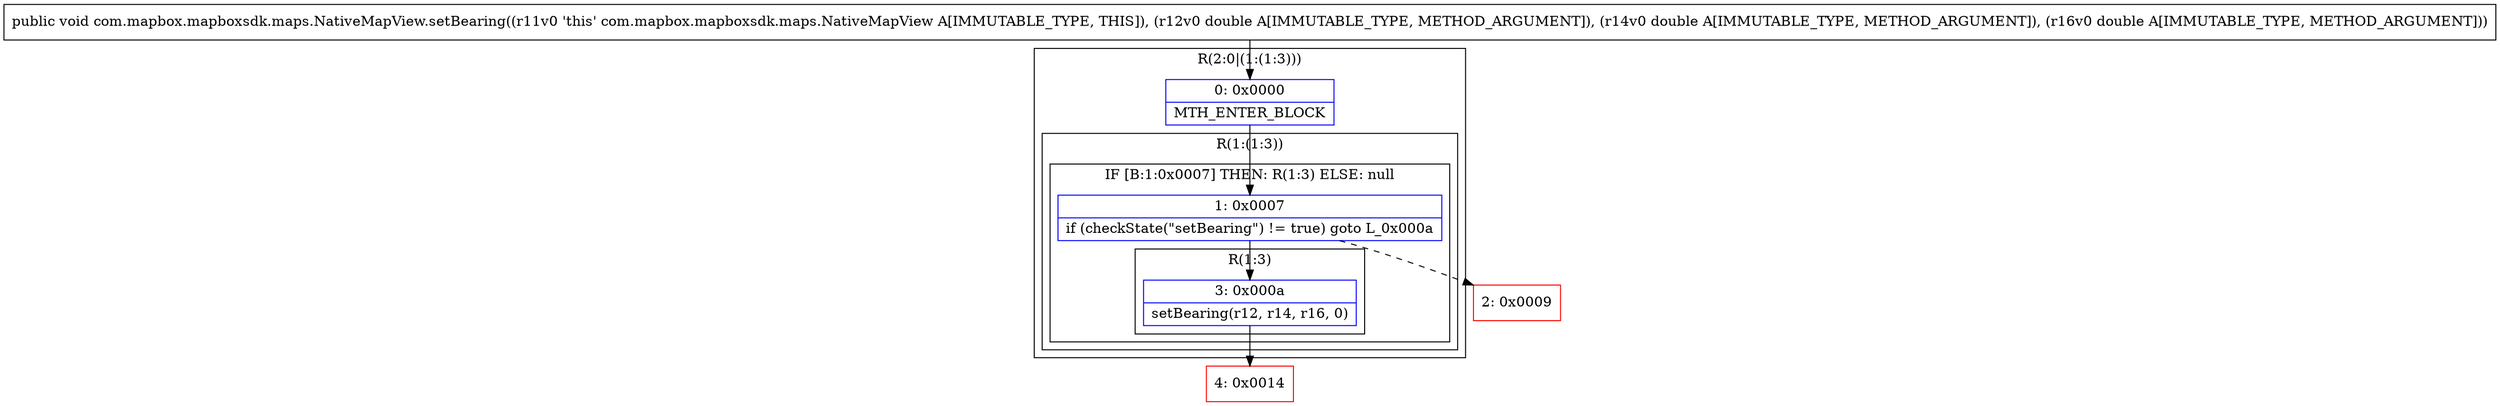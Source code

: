 digraph "CFG forcom.mapbox.mapboxsdk.maps.NativeMapView.setBearing(DDD)V" {
subgraph cluster_Region_1548151696 {
label = "R(2:0|(1:(1:3)))";
node [shape=record,color=blue];
Node_0 [shape=record,label="{0\:\ 0x0000|MTH_ENTER_BLOCK\l}"];
subgraph cluster_Region_739230172 {
label = "R(1:(1:3))";
node [shape=record,color=blue];
subgraph cluster_IfRegion_1033189181 {
label = "IF [B:1:0x0007] THEN: R(1:3) ELSE: null";
node [shape=record,color=blue];
Node_1 [shape=record,label="{1\:\ 0x0007|if (checkState(\"setBearing\") != true) goto L_0x000a\l}"];
subgraph cluster_Region_2035950156 {
label = "R(1:3)";
node [shape=record,color=blue];
Node_3 [shape=record,label="{3\:\ 0x000a|setBearing(r12, r14, r16, 0)\l}"];
}
}
}
}
Node_2 [shape=record,color=red,label="{2\:\ 0x0009}"];
Node_4 [shape=record,color=red,label="{4\:\ 0x0014}"];
MethodNode[shape=record,label="{public void com.mapbox.mapboxsdk.maps.NativeMapView.setBearing((r11v0 'this' com.mapbox.mapboxsdk.maps.NativeMapView A[IMMUTABLE_TYPE, THIS]), (r12v0 double A[IMMUTABLE_TYPE, METHOD_ARGUMENT]), (r14v0 double A[IMMUTABLE_TYPE, METHOD_ARGUMENT]), (r16v0 double A[IMMUTABLE_TYPE, METHOD_ARGUMENT])) }"];
MethodNode -> Node_0;
Node_0 -> Node_1;
Node_1 -> Node_2[style=dashed];
Node_1 -> Node_3;
Node_3 -> Node_4;
}

